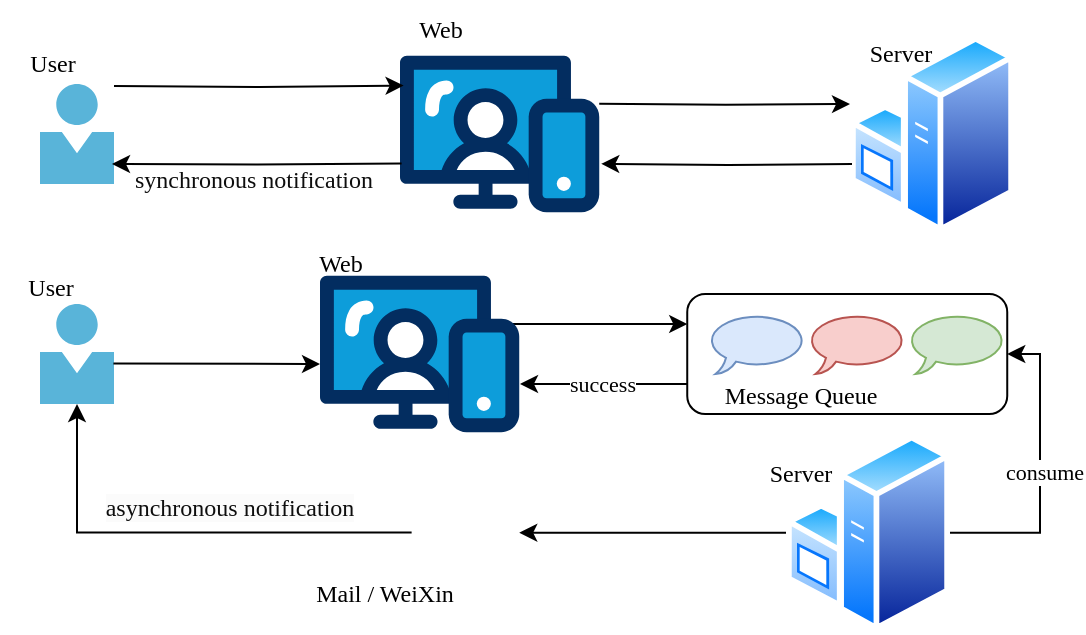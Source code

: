 <mxfile version="26.0.14">
  <diagram name="第 1 页" id="G1BfPoWI4JrDpHa8mWjd">
    <mxGraphModel dx="734" dy="485" grid="1" gridSize="10" guides="1" tooltips="1" connect="1" arrows="1" fold="1" page="1" pageScale="1" pageWidth="827" pageHeight="1169" math="0" shadow="0">
      <root>
        <mxCell id="0" />
        <mxCell id="1" parent="0" />
        <mxCell id="dLHL3U_KZ0gCc7iix6O0-5" value="" style="image;sketch=0;aspect=fixed;html=1;points=[];align=center;fontSize=12;image=img/lib/mscae/Person.svg;fontFamily=Times New Roman;" vertex="1" parent="1">
          <mxGeometry x="130" y="200" width="37" height="50" as="geometry" />
        </mxCell>
        <mxCell id="dLHL3U_KZ0gCc7iix6O0-8" value="" style="image;sketch=0;aspect=fixed;html=1;points=[];align=center;fontSize=12;image=img/lib/mscae/Person.svg;fontFamily=Times New Roman;" vertex="1" parent="1">
          <mxGeometry x="130" y="310" width="37" height="50" as="geometry" />
        </mxCell>
        <mxCell id="dLHL3U_KZ0gCc7iix6O0-12" style="edgeStyle=orthogonalEdgeStyle;rounded=0;orthogonalLoop=1;jettySize=auto;html=1;fontFamily=Times New Roman;" edge="1" parent="1">
          <mxGeometry relative="1" as="geometry">
            <mxPoint x="409.62" y="209.923" as="sourcePoint" />
            <mxPoint x="535" y="210" as="targetPoint" />
          </mxGeometry>
        </mxCell>
        <mxCell id="dLHL3U_KZ0gCc7iix6O0-9" value="" style="verticalLabelPosition=bottom;aspect=fixed;html=1;shape=mxgraph.salesforce.web;fontFamily=Times New Roman;" vertex="1" parent="1">
          <mxGeometry x="310" y="185.65" width="99.62" height="78.7" as="geometry" />
        </mxCell>
        <mxCell id="dLHL3U_KZ0gCc7iix6O0-10" value="" style="image;aspect=fixed;perimeter=ellipsePerimeter;html=1;align=center;shadow=0;dashed=0;spacingTop=3;image=img/lib/active_directory/windows_server.svg;fontFamily=Times New Roman;" vertex="1" parent="1">
          <mxGeometry x="535" y="175" width="82" height="100" as="geometry" />
        </mxCell>
        <mxCell id="dLHL3U_KZ0gCc7iix6O0-11" style="edgeStyle=orthogonalEdgeStyle;rounded=0;orthogonalLoop=1;jettySize=auto;html=1;entryX=0.018;entryY=0.497;entryDx=0;entryDy=0;entryPerimeter=0;fontFamily=Times New Roman;" edge="1" parent="1">
          <mxGeometry relative="1" as="geometry">
            <mxPoint x="167.0" y="201" as="sourcePoint" />
            <mxPoint x="311.793" y="200.766" as="targetPoint" />
          </mxGeometry>
        </mxCell>
        <mxCell id="dLHL3U_KZ0gCc7iix6O0-13" value="User" style="text;html=1;align=center;verticalAlign=middle;resizable=0;points=[];autosize=1;strokeColor=none;fillColor=none;fontFamily=Times New Roman;" vertex="1" parent="1">
          <mxGeometry x="111" y="175" width="50" height="30" as="geometry" />
        </mxCell>
        <mxCell id="dLHL3U_KZ0gCc7iix6O0-14" value="Web" style="text;html=1;align=center;verticalAlign=middle;resizable=0;points=[];autosize=1;strokeColor=none;fillColor=none;fontFamily=Times New Roman;" vertex="1" parent="1">
          <mxGeometry x="305" y="158" width="50" height="30" as="geometry" />
        </mxCell>
        <mxCell id="dLHL3U_KZ0gCc7iix6O0-15" value="Server" style="text;html=1;align=center;verticalAlign=middle;resizable=0;points=[];autosize=1;strokeColor=none;fillColor=none;fontFamily=Times New Roman;" vertex="1" parent="1">
          <mxGeometry x="535" y="170" width="50" height="30" as="geometry" />
        </mxCell>
        <mxCell id="dLHL3U_KZ0gCc7iix6O0-16" value="User" style="text;html=1;align=center;verticalAlign=middle;resizable=0;points=[];autosize=1;strokeColor=none;fillColor=none;fontFamily=Times New Roman;" vertex="1" parent="1">
          <mxGeometry x="110" y="287" width="50" height="30" as="geometry" />
        </mxCell>
        <mxCell id="dLHL3U_KZ0gCc7iix6O0-26" style="rounded=0;orthogonalLoop=1;jettySize=auto;html=1;entryX=0;entryY=0.25;entryDx=0;entryDy=0;fontFamily=Times New Roman;" edge="1" parent="1" target="dLHL3U_KZ0gCc7iix6O0-19">
          <mxGeometry relative="1" as="geometry">
            <mxPoint x="330" y="320" as="sourcePoint" />
            <mxPoint x="381" y="321" as="targetPoint" />
          </mxGeometry>
        </mxCell>
        <mxCell id="dLHL3U_KZ0gCc7iix6O0-17" value="" style="verticalLabelPosition=bottom;aspect=fixed;html=1;shape=mxgraph.salesforce.web;fontFamily=Times New Roman;" vertex="1" parent="1">
          <mxGeometry x="270" y="295.65" width="99.62" height="78.7" as="geometry" />
        </mxCell>
        <mxCell id="dLHL3U_KZ0gCc7iix6O0-18" style="rounded=0;orthogonalLoop=1;jettySize=auto;html=1;exitX=0.992;exitY=0.595;exitDx=0;exitDy=0;exitPerimeter=0;fontFamily=Times New Roman;" edge="1" parent="1" source="dLHL3U_KZ0gCc7iix6O0-8">
          <mxGeometry relative="1" as="geometry">
            <mxPoint x="270" y="340" as="targetPoint" />
          </mxGeometry>
        </mxCell>
        <mxCell id="dLHL3U_KZ0gCc7iix6O0-25" value="" style="group;fontFamily=Times New Roman;" vertex="1" connectable="0" parent="1">
          <mxGeometry x="453.62" y="305" width="160" height="66" as="geometry" />
        </mxCell>
        <mxCell id="dLHL3U_KZ0gCc7iix6O0-19" value="" style="rounded=1;whiteSpace=wrap;html=1;fontFamily=Times New Roman;" vertex="1" parent="dLHL3U_KZ0gCc7iix6O0-25">
          <mxGeometry width="160" height="60" as="geometry" />
        </mxCell>
        <mxCell id="dLHL3U_KZ0gCc7iix6O0-20" value="" style="whiteSpace=wrap;html=1;shape=mxgraph.basic.oval_callout;fontFamily=Times New Roman;fillColor=#dae8fc;strokeColor=#6c8ebf;" vertex="1" parent="dLHL3U_KZ0gCc7iix6O0-25">
          <mxGeometry x="10" y="10" width="50" height="30" as="geometry" />
        </mxCell>
        <mxCell id="dLHL3U_KZ0gCc7iix6O0-21" value="" style="whiteSpace=wrap;html=1;shape=mxgraph.basic.oval_callout;fontFamily=Times New Roman;fillColor=#d5e8d4;strokeColor=#82b366;" vertex="1" parent="dLHL3U_KZ0gCc7iix6O0-25">
          <mxGeometry x="110" y="10" width="50" height="30" as="geometry" />
        </mxCell>
        <mxCell id="dLHL3U_KZ0gCc7iix6O0-22" value="" style="whiteSpace=wrap;html=1;shape=mxgraph.basic.oval_callout;fontFamily=Times New Roman;fillColor=#f8cecc;strokeColor=#b85450;" vertex="1" parent="dLHL3U_KZ0gCc7iix6O0-25">
          <mxGeometry x="60" y="10" width="50" height="30" as="geometry" />
        </mxCell>
        <mxCell id="dLHL3U_KZ0gCc7iix6O0-23" value="&amp;nbsp;Message Queue" style="text;html=1;align=center;verticalAlign=middle;whiteSpace=wrap;rounded=0;fontFamily=Times New Roman;" vertex="1" parent="dLHL3U_KZ0gCc7iix6O0-25">
          <mxGeometry x="3" y="36" width="104" height="30" as="geometry" />
        </mxCell>
        <mxCell id="dLHL3U_KZ0gCc7iix6O0-55" style="edgeStyle=orthogonalEdgeStyle;rounded=0;orthogonalLoop=1;jettySize=auto;html=1;entryX=1;entryY=0.5;entryDx=0;entryDy=0;fontFamily=Times New Roman;" edge="1" parent="1" source="dLHL3U_KZ0gCc7iix6O0-27" target="dLHL3U_KZ0gCc7iix6O0-54">
          <mxGeometry relative="1" as="geometry" />
        </mxCell>
        <mxCell id="dLHL3U_KZ0gCc7iix6O0-27" value="" style="image;aspect=fixed;perimeter=ellipsePerimeter;html=1;align=center;shadow=0;dashed=0;spacingTop=3;image=img/lib/active_directory/windows_server.svg;fontFamily=Times New Roman;" vertex="1" parent="1">
          <mxGeometry x="503" y="374.35" width="82" height="100" as="geometry" />
        </mxCell>
        <mxCell id="dLHL3U_KZ0gCc7iix6O0-28" style="rounded=0;orthogonalLoop=1;jettySize=auto;html=1;entryX=1;entryY=0.5;entryDx=0;entryDy=0;exitX=1;exitY=0.5;exitDx=0;exitDy=0;edgeStyle=orthogonalEdgeStyle;fontFamily=Times New Roman;" edge="1" parent="1" source="dLHL3U_KZ0gCc7iix6O0-27" target="dLHL3U_KZ0gCc7iix6O0-19">
          <mxGeometry relative="1" as="geometry">
            <mxPoint x="492" y="402" as="sourcePoint" />
            <Array as="points">
              <mxPoint x="630" y="424" />
              <mxPoint x="630" y="335" />
            </Array>
          </mxGeometry>
        </mxCell>
        <mxCell id="dLHL3U_KZ0gCc7iix6O0-35" value="consume" style="edgeLabel;html=1;align=center;verticalAlign=middle;resizable=0;points=[];fontFamily=Times New Roman;" vertex="1" connectable="0" parent="dLHL3U_KZ0gCc7iix6O0-28">
          <mxGeometry x="0.026" relative="1" as="geometry">
            <mxPoint x="2" y="2" as="offset" />
          </mxGeometry>
        </mxCell>
        <mxCell id="dLHL3U_KZ0gCc7iix6O0-30" value="Server" style="text;html=1;align=center;verticalAlign=middle;resizable=0;points=[];autosize=1;strokeColor=none;fillColor=none;fontFamily=Times New Roman;" vertex="1" parent="1">
          <mxGeometry x="485" y="380" width="50" height="30" as="geometry" />
        </mxCell>
        <mxCell id="dLHL3U_KZ0gCc7iix6O0-31" value="Web" style="text;html=1;align=center;verticalAlign=middle;resizable=0;points=[];autosize=1;strokeColor=none;fillColor=none;fontFamily=Times New Roman;" vertex="1" parent="1">
          <mxGeometry x="255" y="275" width="50" height="30" as="geometry" />
        </mxCell>
        <mxCell id="dLHL3U_KZ0gCc7iix6O0-48" style="rounded=0;orthogonalLoop=1;jettySize=auto;html=1;exitX=0;exitY=0.75;exitDx=0;exitDy=0;fontFamily=Times New Roman;" edge="1" parent="1" source="dLHL3U_KZ0gCc7iix6O0-19">
          <mxGeometry relative="1" as="geometry">
            <mxPoint x="392" y="350.06" as="sourcePoint" />
            <mxPoint x="370" y="350" as="targetPoint" />
          </mxGeometry>
        </mxCell>
        <mxCell id="dLHL3U_KZ0gCc7iix6O0-60" value="success" style="edgeLabel;html=1;align=center;verticalAlign=middle;resizable=0;points=[];fontFamily=Times New Roman;" vertex="1" connectable="0" parent="dLHL3U_KZ0gCc7iix6O0-48">
          <mxGeometry x="0.019" y="2" relative="1" as="geometry">
            <mxPoint y="-2" as="offset" />
          </mxGeometry>
        </mxCell>
        <mxCell id="dLHL3U_KZ0gCc7iix6O0-56" style="edgeStyle=orthogonalEdgeStyle;rounded=0;orthogonalLoop=1;jettySize=auto;html=1;fontFamily=Times New Roman;" edge="1" parent="1" source="dLHL3U_KZ0gCc7iix6O0-54" target="dLHL3U_KZ0gCc7iix6O0-8">
          <mxGeometry relative="1" as="geometry" />
        </mxCell>
        <mxCell id="dLHL3U_KZ0gCc7iix6O0-54" value="" style="shape=image;html=1;verticalAlign=top;verticalLabelPosition=bottom;labelBackgroundColor=#ffffff;imageAspect=0;aspect=fixed;image=https://cdn2.iconfinder.com/data/icons/font-awesome/1792/weixin-128.png;fontFamily=Times New Roman;" vertex="1" parent="1">
          <mxGeometry x="315.81" y="397.44" width="53.81" height="53.81" as="geometry" />
        </mxCell>
        <mxCell id="dLHL3U_KZ0gCc7iix6O0-57" value="Mail / WeiXin" style="text;html=1;align=center;verticalAlign=middle;whiteSpace=wrap;rounded=0;fontFamily=Times New Roman;" vertex="1" parent="1">
          <mxGeometry x="260" y="440" width="85" height="30" as="geometry" />
        </mxCell>
        <mxCell id="dLHL3U_KZ0gCc7iix6O0-61" value="&lt;p style=&quot;margin: 0px; font-variant-numeric: normal; font-variant-east-asian: normal; font-variant-alternates: normal; font-size-adjust: none; font-kerning: auto; font-optical-sizing: auto; font-feature-settings: normal; font-variation-settings: normal; font-variant-position: normal; font-variant-emoji: normal; font-stretch: normal; line-height: normal; color: rgb(14, 14, 14); text-align: start;&quot; class=&quot;p1&quot;&gt;&lt;font face=&quot;Times New Roman&quot; style=&quot;&quot;&gt;synchronous notification&lt;/font&gt;&lt;/p&gt;" style="text;html=1;align=center;verticalAlign=middle;whiteSpace=wrap;rounded=0;" vertex="1" parent="1">
          <mxGeometry x="167" y="240" width="140" height="15" as="geometry" />
        </mxCell>
        <mxCell id="dLHL3U_KZ0gCc7iix6O0-63" value="&lt;meta charset=&quot;utf-8&quot;&gt;&lt;span style=&quot;color: rgb(14, 14, 14); font-family: &amp;quot;Times New Roman&amp;quot;; font-size: 12px; font-style: normal; font-variant-ligatures: normal; font-variant-caps: normal; font-weight: 400; letter-spacing: normal; orphans: 2; text-align: start; text-indent: 0px; text-transform: none; widows: 2; word-spacing: 0px; -webkit-text-stroke-width: 0px; white-space: normal; background-color: rgb(251, 251, 251); text-decoration-thickness: initial; text-decoration-style: initial; text-decoration-color: initial; display: inline !important; float: none;&quot;&gt;asynchronous notification&lt;/span&gt;" style="text;html=1;align=center;verticalAlign=middle;whiteSpace=wrap;rounded=0;" vertex="1" parent="1">
          <mxGeometry x="150" y="397.44" width="150" height="30" as="geometry" />
        </mxCell>
        <mxCell id="dLHL3U_KZ0gCc7iix6O0-65" style="edgeStyle=orthogonalEdgeStyle;rounded=0;orthogonalLoop=1;jettySize=auto;html=1;fontFamily=Times New Roman;" edge="1" parent="1">
          <mxGeometry relative="1" as="geometry">
            <mxPoint x="536" y="240" as="sourcePoint" />
            <mxPoint x="410.62" y="239.923" as="targetPoint" />
          </mxGeometry>
        </mxCell>
        <mxCell id="dLHL3U_KZ0gCc7iix6O0-66" style="edgeStyle=orthogonalEdgeStyle;rounded=0;orthogonalLoop=1;jettySize=auto;html=1;entryX=0.018;entryY=0.497;entryDx=0;entryDy=0;entryPerimeter=0;fontFamily=Times New Roman;" edge="1" parent="1">
          <mxGeometry relative="1" as="geometry">
            <mxPoint x="310.793" y="239.766" as="sourcePoint" />
            <mxPoint x="166.0" y="240" as="targetPoint" />
          </mxGeometry>
        </mxCell>
      </root>
    </mxGraphModel>
  </diagram>
</mxfile>
